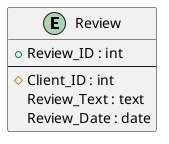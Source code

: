 @startuml
entity "Review" as review
 {
  + Review_ID : int
  --
  # Client_ID : int
  Review_Text : text
  Review_Date : date
}
@enduml
